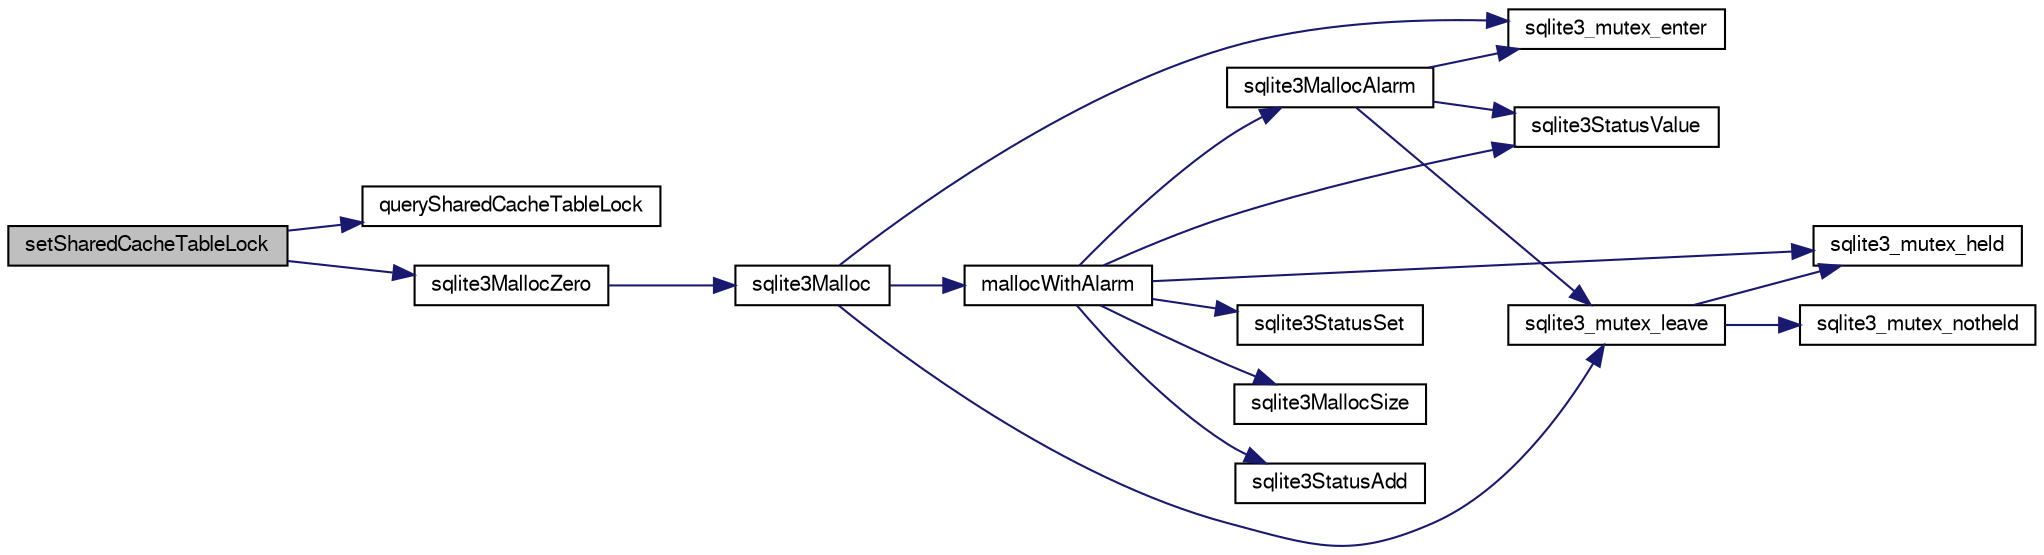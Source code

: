 digraph "setSharedCacheTableLock"
{
  edge [fontname="FreeSans",fontsize="10",labelfontname="FreeSans",labelfontsize="10"];
  node [fontname="FreeSans",fontsize="10",shape=record];
  rankdir="LR";
  Node293436 [label="setSharedCacheTableLock",height=0.2,width=0.4,color="black", fillcolor="grey75", style="filled", fontcolor="black"];
  Node293436 -> Node293437 [color="midnightblue",fontsize="10",style="solid",fontname="FreeSans"];
  Node293437 [label="querySharedCacheTableLock",height=0.2,width=0.4,color="black", fillcolor="white", style="filled",URL="$sqlite3_8c.html#a248343a0d79235a90b955d801713d243"];
  Node293436 -> Node293438 [color="midnightblue",fontsize="10",style="solid",fontname="FreeSans"];
  Node293438 [label="sqlite3MallocZero",height=0.2,width=0.4,color="black", fillcolor="white", style="filled",URL="$sqlite3_8c.html#ab3e07a30b9b5471f9f5e8f9cb7229934"];
  Node293438 -> Node293439 [color="midnightblue",fontsize="10",style="solid",fontname="FreeSans"];
  Node293439 [label="sqlite3Malloc",height=0.2,width=0.4,color="black", fillcolor="white", style="filled",URL="$sqlite3_8c.html#a361a2eaa846b1885f123abe46f5d8b2b"];
  Node293439 -> Node293440 [color="midnightblue",fontsize="10",style="solid",fontname="FreeSans"];
  Node293440 [label="sqlite3_mutex_enter",height=0.2,width=0.4,color="black", fillcolor="white", style="filled",URL="$sqlite3_8c.html#a1c12cde690bd89f104de5cbad12a6bf5"];
  Node293439 -> Node293441 [color="midnightblue",fontsize="10",style="solid",fontname="FreeSans"];
  Node293441 [label="mallocWithAlarm",height=0.2,width=0.4,color="black", fillcolor="white", style="filled",URL="$sqlite3_8c.html#ab070d5cf8e48ec8a6a43cf025d48598b"];
  Node293441 -> Node293442 [color="midnightblue",fontsize="10",style="solid",fontname="FreeSans"];
  Node293442 [label="sqlite3_mutex_held",height=0.2,width=0.4,color="black", fillcolor="white", style="filled",URL="$sqlite3_8c.html#acf77da68932b6bc163c5e68547ecc3e7"];
  Node293441 -> Node293443 [color="midnightblue",fontsize="10",style="solid",fontname="FreeSans"];
  Node293443 [label="sqlite3StatusSet",height=0.2,width=0.4,color="black", fillcolor="white", style="filled",URL="$sqlite3_8c.html#afec7586c01fcb5ea17dc9d7725a589d9"];
  Node293441 -> Node293444 [color="midnightblue",fontsize="10",style="solid",fontname="FreeSans"];
  Node293444 [label="sqlite3StatusValue",height=0.2,width=0.4,color="black", fillcolor="white", style="filled",URL="$sqlite3_8c.html#a30b8ac296c6e200c1fa57708d52c6ef6"];
  Node293441 -> Node293445 [color="midnightblue",fontsize="10",style="solid",fontname="FreeSans"];
  Node293445 [label="sqlite3MallocAlarm",height=0.2,width=0.4,color="black", fillcolor="white", style="filled",URL="$sqlite3_8c.html#ada66988e8471d1198f3219c062377508"];
  Node293445 -> Node293444 [color="midnightblue",fontsize="10",style="solid",fontname="FreeSans"];
  Node293445 -> Node293446 [color="midnightblue",fontsize="10",style="solid",fontname="FreeSans"];
  Node293446 [label="sqlite3_mutex_leave",height=0.2,width=0.4,color="black", fillcolor="white", style="filled",URL="$sqlite3_8c.html#a5838d235601dbd3c1fa993555c6bcc93"];
  Node293446 -> Node293442 [color="midnightblue",fontsize="10",style="solid",fontname="FreeSans"];
  Node293446 -> Node293447 [color="midnightblue",fontsize="10",style="solid",fontname="FreeSans"];
  Node293447 [label="sqlite3_mutex_notheld",height=0.2,width=0.4,color="black", fillcolor="white", style="filled",URL="$sqlite3_8c.html#a83967c837c1c000d3b5adcfaa688f5dc"];
  Node293445 -> Node293440 [color="midnightblue",fontsize="10",style="solid",fontname="FreeSans"];
  Node293441 -> Node293448 [color="midnightblue",fontsize="10",style="solid",fontname="FreeSans"];
  Node293448 [label="sqlite3MallocSize",height=0.2,width=0.4,color="black", fillcolor="white", style="filled",URL="$sqlite3_8c.html#acf5d2a5f35270bafb050bd2def576955"];
  Node293441 -> Node293449 [color="midnightblue",fontsize="10",style="solid",fontname="FreeSans"];
  Node293449 [label="sqlite3StatusAdd",height=0.2,width=0.4,color="black", fillcolor="white", style="filled",URL="$sqlite3_8c.html#afa029f93586aeab4cc85360905dae9cd"];
  Node293439 -> Node293446 [color="midnightblue",fontsize="10",style="solid",fontname="FreeSans"];
}
